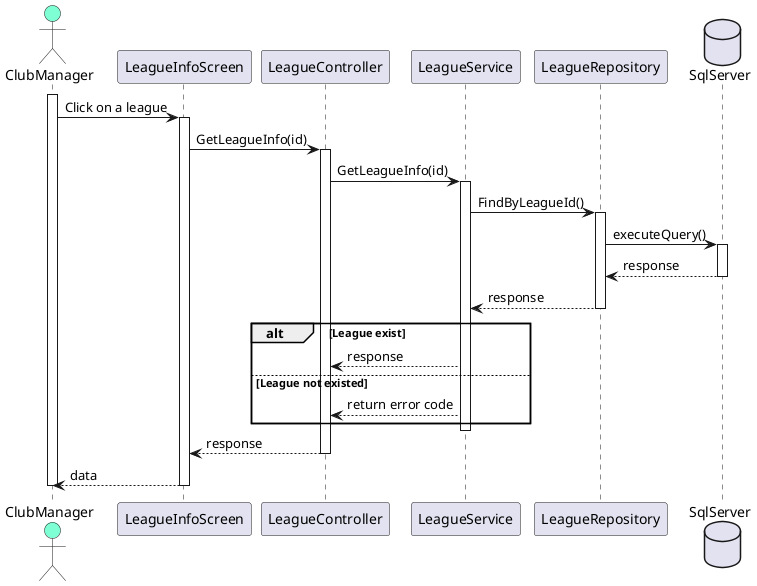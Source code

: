 @startuml View League Information (Club Manager)
actor ClubManager #Aquamarine
participant LeagueInfoScreen
participant LeagueController
participant LeagueService
participant LeagueRepository
database SqlServer

activate ClubManager
    ClubManager -> LeagueInfoScreen: Click on a league
    activate LeagueInfoScreen
        LeagueInfoScreen -> LeagueController: GetLeagueInfo(id)
        activate LeagueController
            LeagueController -> LeagueService: GetLeagueInfo(id)
            activate LeagueService
                LeagueService -> LeagueRepository: FindByLeagueId()
                activate LeagueRepository
                    LeagueRepository -> SqlServer: executeQuery()
                    activate SqlServer
                        SqlServer --> LeagueRepository : response
                    deactivate SqlServer
                    LeagueRepository --> LeagueService: response
                deactivate LeagueRepository
                alt League exist
                LeagueService --> LeagueController: response
                else League not existed
                    LeagueService --> LeagueController: return error code
                end
            deactivate LeagueService
            LeagueController --> LeagueInfoScreen: response
        deactivate LeagueController
        LeagueInfoScreen --> ClubManager: data
    deactivate LeagueInfoScreen
deactivate ClubManager 
@enduml